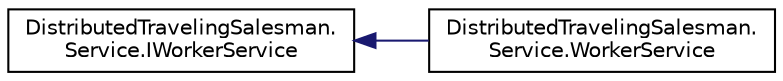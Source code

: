 digraph "Graphical Class Hierarchy"
{
 // INTERACTIVE_SVG=YES
 // LATEX_PDF_SIZE
  edge [fontname="Helvetica",fontsize="10",labelfontname="Helvetica",labelfontsize="10"];
  node [fontname="Helvetica",fontsize="10",shape=record];
  rankdir="LR";
  Node0 [label="DistributedTravelingSalesman.\lService.IWorkerService",height=0.2,width=0.4,color="black", fillcolor="white", style="filled",URL="$interface_distributed_traveling_salesman_1_1_service_1_1_i_worker_service.html",tooltip=" "];
  Node0 -> Node1 [dir="back",color="midnightblue",fontsize="10",style="solid",fontname="Helvetica"];
  Node1 [label="DistributedTravelingSalesman.\lService.WorkerService",height=0.2,width=0.4,color="black", fillcolor="white", style="filled",URL="$class_distributed_traveling_salesman_1_1_service_1_1_worker_service.html",tooltip=" "];
}
